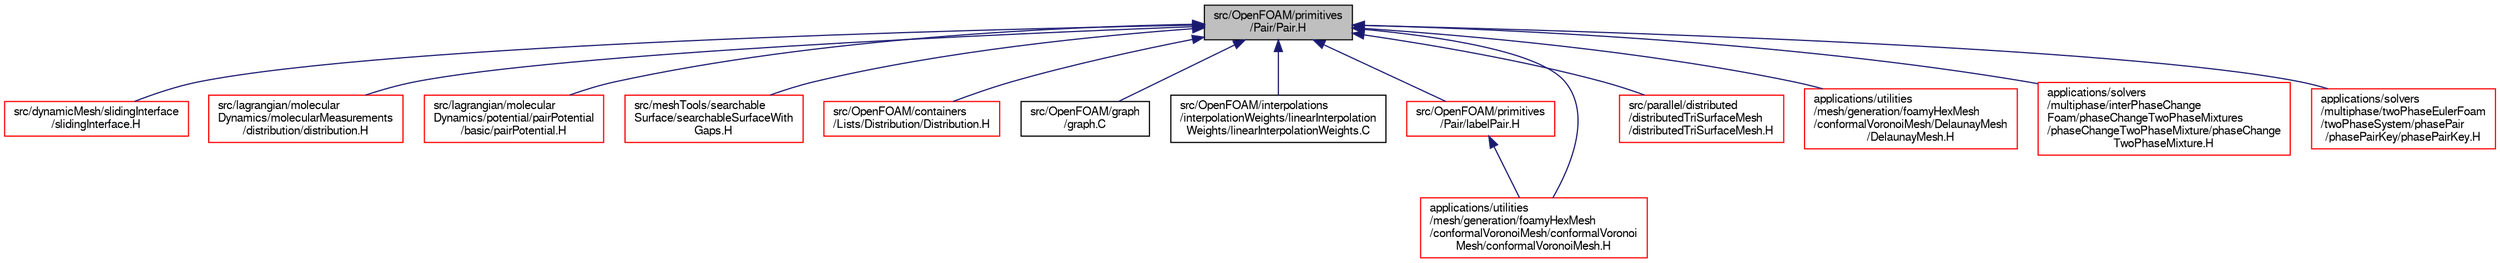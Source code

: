 digraph "src/OpenFOAM/primitives/Pair/Pair.H"
{
  bgcolor="transparent";
  edge [fontname="FreeSans",fontsize="10",labelfontname="FreeSans",labelfontsize="10"];
  node [fontname="FreeSans",fontsize="10",shape=record];
  Node71 [label="src/OpenFOAM/primitives\l/Pair/Pair.H",height=0.2,width=0.4,color="black", fillcolor="grey75", style="filled", fontcolor="black"];
  Node71 -> Node72 [dir="back",color="midnightblue",fontsize="10",style="solid",fontname="FreeSans"];
  Node72 [label="src/dynamicMesh/slidingInterface\l/slidingInterface.H",height=0.2,width=0.4,color="red",URL="$a00878.html"];
  Node71 -> Node82 [dir="back",color="midnightblue",fontsize="10",style="solid",fontname="FreeSans"];
  Node82 [label="src/lagrangian/molecular\lDynamics/molecularMeasurements\l/distribution/distribution.H",height=0.2,width=0.4,color="red",URL="$a06392.html"];
  Node71 -> Node85 [dir="back",color="midnightblue",fontsize="10",style="solid",fontname="FreeSans"];
  Node85 [label="src/lagrangian/molecular\lDynamics/potential/pairPotential\l/basic/pairPotential.H",height=0.2,width=0.4,color="red",URL="$a06518.html"];
  Node71 -> Node124 [dir="back",color="midnightblue",fontsize="10",style="solid",fontname="FreeSans"];
  Node124 [label="src/meshTools/searchable\lSurface/searchableSurfaceWith\lGaps.H",height=0.2,width=0.4,color="red",URL="$a07844.html"];
  Node71 -> Node126 [dir="back",color="midnightblue",fontsize="10",style="solid",fontname="FreeSans"];
  Node126 [label="src/OpenFOAM/containers\l/Lists/Distribution/Distribution.H",height=0.2,width=0.4,color="red",URL="$a08624.html"];
  Node71 -> Node128 [dir="back",color="midnightblue",fontsize="10",style="solid",fontname="FreeSans"];
  Node128 [label="src/OpenFOAM/graph\l/graph.C",height=0.2,width=0.4,color="black",URL="$a10295.html"];
  Node71 -> Node129 [dir="back",color="midnightblue",fontsize="10",style="solid",fontname="FreeSans"];
  Node129 [label="src/OpenFOAM/interpolations\l/interpolationWeights/linearInterpolation\lWeights/linearInterpolationWeights.C",height=0.2,width=0.4,color="black",URL="$a10463.html"];
  Node71 -> Node130 [dir="back",color="midnightblue",fontsize="10",style="solid",fontname="FreeSans"];
  Node130 [label="src/OpenFOAM/primitives\l/Pair/labelPair.H",height=0.2,width=0.4,color="red",URL="$a12431.html"];
  Node130 -> Node184 [dir="back",color="midnightblue",fontsize="10",style="solid",fontname="FreeSans"];
  Node184 [label="applications/utilities\l/mesh/generation/foamyHexMesh\l/conformalVoronoiMesh/conformalVoronoi\lMesh/conformalVoronoiMesh.H",height=0.2,width=0.4,color="red",URL="$a18179.html"];
  Node71 -> Node2797 [dir="back",color="midnightblue",fontsize="10",style="solid",fontname="FreeSans"];
  Node2797 [label="src/parallel/distributed\l/distributedTriSurfaceMesh\l/distributedTriSurfaceMesh.H",height=0.2,width=0.4,color="red",URL="$a13058.html"];
  Node71 -> Node184 [dir="back",color="midnightblue",fontsize="10",style="solid",fontname="FreeSans"];
  Node71 -> Node2798 [dir="back",color="midnightblue",fontsize="10",style="solid",fontname="FreeSans"];
  Node2798 [label="applications/utilities\l/mesh/generation/foamyHexMesh\l/conformalVoronoiMesh/DelaunayMesh\l/DelaunayMesh.H",height=0.2,width=0.4,color="red",URL="$a18293.html"];
  Node71 -> Node1971 [dir="back",color="midnightblue",fontsize="10",style="solid",fontname="FreeSans"];
  Node1971 [label="applications/solvers\l/multiphase/interPhaseChange\lFoam/phaseChangeTwoPhaseMixtures\l/phaseChangeTwoPhaseMixture/phaseChange\lTwoPhaseMixture.H",height=0.2,width=0.4,color="red",URL="$a20435.html"];
  Node71 -> Node2799 [dir="back",color="midnightblue",fontsize="10",style="solid",fontname="FreeSans"];
  Node2799 [label="applications/solvers\l/multiphase/twoPhaseEulerFoam\l/twoPhaseSystem/phasePair\l/phasePairKey/phasePairKey.H",height=0.2,width=0.4,color="red",URL="$a21041.html"];
}
